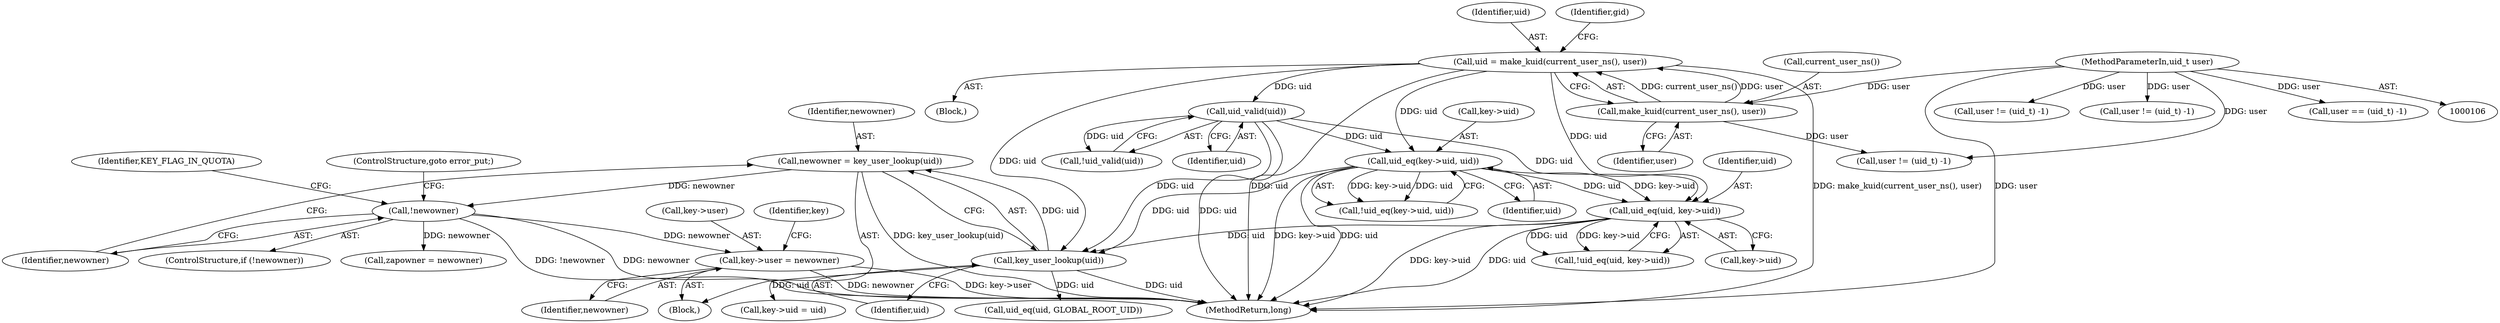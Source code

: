 digraph "0_linux_363b02dab09b3226f3bd1420dad9c72b79a42a76_8@pointer" {
"1000416" [label="(Call,key->user = newowner)"];
"1000270" [label="(Call,!newowner)"];
"1000265" [label="(Call,newowner = key_user_lookup(uid))"];
"1000267" [label="(Call,key_user_lookup(uid))"];
"1000221" [label="(Call,uid_eq(key->uid, uid))"];
"1000121" [label="(Call,uid = make_kuid(current_user_ns(), user))"];
"1000123" [label="(Call,make_kuid(current_user_ns(), user))"];
"1000108" [label="(MethodParameterIn,uid_t user)"];
"1000144" [label="(Call,uid_valid(uid))"];
"1000255" [label="(Call,uid_eq(uid, key->uid))"];
"1000122" [label="(Identifier,uid)"];
"1000143" [label="(Call,!uid_valid(uid))"];
"1000416" [label="(Call,key->user = newowner)"];
"1000222" [label="(Call,key->uid)"];
"1000275" [label="(Identifier,KEY_FLAG_IN_QUOTA)"];
"1000266" [label="(Identifier,newowner)"];
"1000270" [label="(Call,!newowner)"];
"1000420" [label="(Identifier,newowner)"];
"1000121" [label="(Call,uid = make_kuid(current_user_ns(), user))"];
"1000267" [label="(Call,key_user_lookup(uid))"];
"1000110" [label="(Block,)"];
"1000144" [label="(Call,uid_valid(uid))"];
"1000285" [label="(Call,uid_eq(uid, GLOBAL_ROOT_UID))"];
"1000254" [label="(Call,!uid_eq(uid, key->uid))"];
"1000260" [label="(Block,)"];
"1000248" [label="(Call,user != (uid_t) -1)"];
"1000271" [label="(Identifier,newowner)"];
"1000221" [label="(Call,uid_eq(key->uid, uid))"];
"1000256" [label="(Identifier,uid)"];
"1000417" [label="(Call,key->user)"];
"1000137" [label="(Call,user != (uid_t) -1)"];
"1000125" [label="(Identifier,user)"];
"1000257" [label="(Call,key->uid)"];
"1000225" [label="(Identifier,uid)"];
"1000269" [label="(ControlStructure,if (!newowner))"];
"1000220" [label="(Call,!uid_eq(key->uid, uid))"];
"1000470" [label="(MethodReturn,long)"];
"1000145" [label="(Identifier,uid)"];
"1000265" [label="(Call,newowner = key_user_lookup(uid))"];
"1000272" [label="(ControlStructure,goto error_put;)"];
"1000421" [label="(Call,key->uid = uid)"];
"1000423" [label="(Identifier,key)"];
"1000123" [label="(Call,make_kuid(current_user_ns(), user))"];
"1000108" [label="(MethodParameterIn,uid_t user)"];
"1000124" [label="(Call,current_user_ns())"];
"1000127" [label="(Identifier,gid)"];
"1000462" [label="(Call,zapowner = newowner)"];
"1000268" [label="(Identifier,uid)"];
"1000214" [label="(Call,user != (uid_t) -1)"];
"1000164" [label="(Call,user == (uid_t) -1)"];
"1000255" [label="(Call,uid_eq(uid, key->uid))"];
"1000416" -> "1000260"  [label="AST: "];
"1000416" -> "1000420"  [label="CFG: "];
"1000417" -> "1000416"  [label="AST: "];
"1000420" -> "1000416"  [label="AST: "];
"1000423" -> "1000416"  [label="CFG: "];
"1000416" -> "1000470"  [label="DDG: newowner"];
"1000416" -> "1000470"  [label="DDG: key->user"];
"1000270" -> "1000416"  [label="DDG: newowner"];
"1000270" -> "1000269"  [label="AST: "];
"1000270" -> "1000271"  [label="CFG: "];
"1000271" -> "1000270"  [label="AST: "];
"1000272" -> "1000270"  [label="CFG: "];
"1000275" -> "1000270"  [label="CFG: "];
"1000270" -> "1000470"  [label="DDG: !newowner"];
"1000270" -> "1000470"  [label="DDG: newowner"];
"1000265" -> "1000270"  [label="DDG: newowner"];
"1000270" -> "1000462"  [label="DDG: newowner"];
"1000265" -> "1000260"  [label="AST: "];
"1000265" -> "1000267"  [label="CFG: "];
"1000266" -> "1000265"  [label="AST: "];
"1000267" -> "1000265"  [label="AST: "];
"1000271" -> "1000265"  [label="CFG: "];
"1000265" -> "1000470"  [label="DDG: key_user_lookup(uid)"];
"1000267" -> "1000265"  [label="DDG: uid"];
"1000267" -> "1000268"  [label="CFG: "];
"1000268" -> "1000267"  [label="AST: "];
"1000267" -> "1000470"  [label="DDG: uid"];
"1000221" -> "1000267"  [label="DDG: uid"];
"1000255" -> "1000267"  [label="DDG: uid"];
"1000121" -> "1000267"  [label="DDG: uid"];
"1000144" -> "1000267"  [label="DDG: uid"];
"1000267" -> "1000285"  [label="DDG: uid"];
"1000267" -> "1000421"  [label="DDG: uid"];
"1000221" -> "1000220"  [label="AST: "];
"1000221" -> "1000225"  [label="CFG: "];
"1000222" -> "1000221"  [label="AST: "];
"1000225" -> "1000221"  [label="AST: "];
"1000220" -> "1000221"  [label="CFG: "];
"1000221" -> "1000470"  [label="DDG: uid"];
"1000221" -> "1000470"  [label="DDG: key->uid"];
"1000221" -> "1000220"  [label="DDG: key->uid"];
"1000221" -> "1000220"  [label="DDG: uid"];
"1000121" -> "1000221"  [label="DDG: uid"];
"1000144" -> "1000221"  [label="DDG: uid"];
"1000221" -> "1000255"  [label="DDG: uid"];
"1000221" -> "1000255"  [label="DDG: key->uid"];
"1000121" -> "1000110"  [label="AST: "];
"1000121" -> "1000123"  [label="CFG: "];
"1000122" -> "1000121"  [label="AST: "];
"1000123" -> "1000121"  [label="AST: "];
"1000127" -> "1000121"  [label="CFG: "];
"1000121" -> "1000470"  [label="DDG: make_kuid(current_user_ns(), user)"];
"1000121" -> "1000470"  [label="DDG: uid"];
"1000123" -> "1000121"  [label="DDG: current_user_ns()"];
"1000123" -> "1000121"  [label="DDG: user"];
"1000121" -> "1000144"  [label="DDG: uid"];
"1000121" -> "1000255"  [label="DDG: uid"];
"1000123" -> "1000125"  [label="CFG: "];
"1000124" -> "1000123"  [label="AST: "];
"1000125" -> "1000123"  [label="AST: "];
"1000108" -> "1000123"  [label="DDG: user"];
"1000123" -> "1000137"  [label="DDG: user"];
"1000108" -> "1000106"  [label="AST: "];
"1000108" -> "1000470"  [label="DDG: user"];
"1000108" -> "1000137"  [label="DDG: user"];
"1000108" -> "1000164"  [label="DDG: user"];
"1000108" -> "1000214"  [label="DDG: user"];
"1000108" -> "1000248"  [label="DDG: user"];
"1000144" -> "1000143"  [label="AST: "];
"1000144" -> "1000145"  [label="CFG: "];
"1000145" -> "1000144"  [label="AST: "];
"1000143" -> "1000144"  [label="CFG: "];
"1000144" -> "1000470"  [label="DDG: uid"];
"1000144" -> "1000143"  [label="DDG: uid"];
"1000144" -> "1000255"  [label="DDG: uid"];
"1000255" -> "1000254"  [label="AST: "];
"1000255" -> "1000257"  [label="CFG: "];
"1000256" -> "1000255"  [label="AST: "];
"1000257" -> "1000255"  [label="AST: "];
"1000254" -> "1000255"  [label="CFG: "];
"1000255" -> "1000470"  [label="DDG: key->uid"];
"1000255" -> "1000470"  [label="DDG: uid"];
"1000255" -> "1000254"  [label="DDG: uid"];
"1000255" -> "1000254"  [label="DDG: key->uid"];
}
